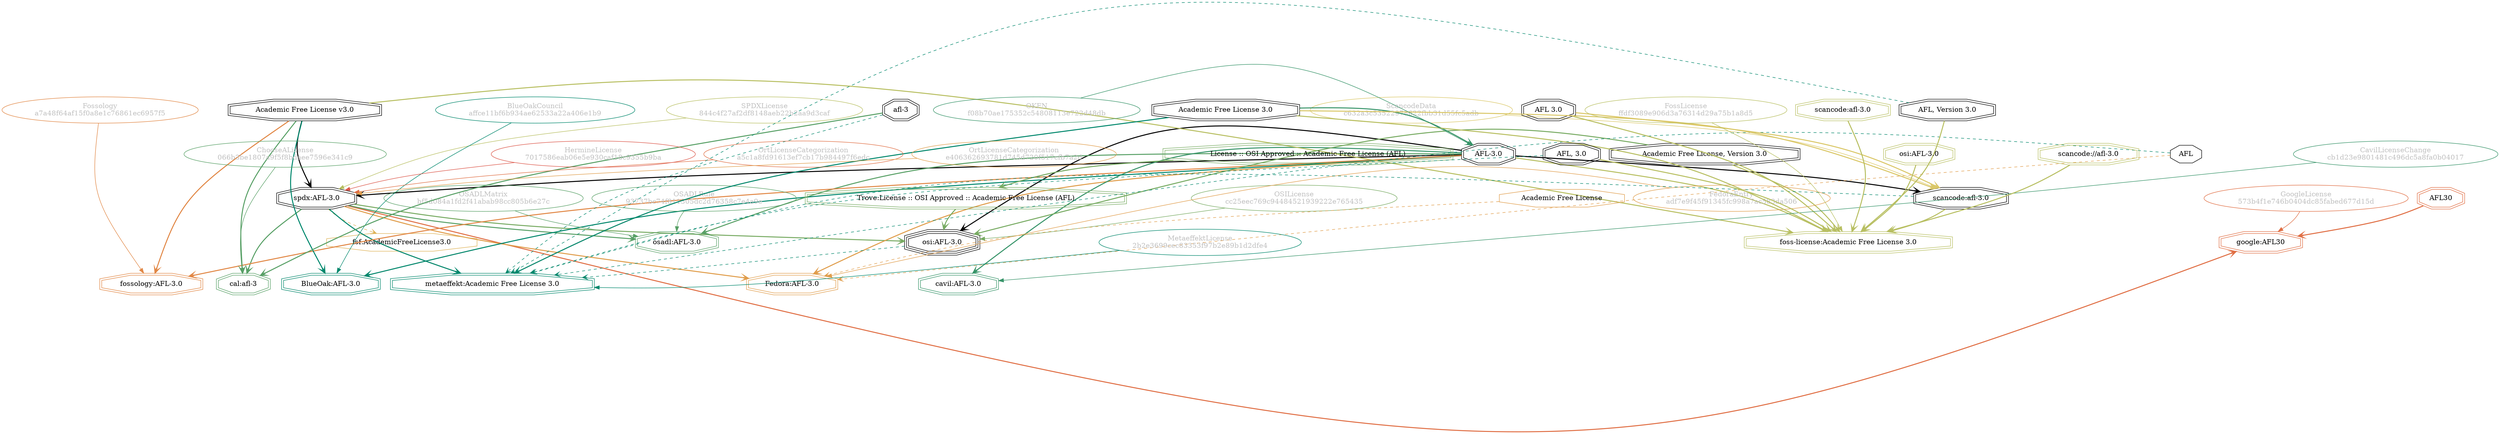 strict digraph {
    node [shape=box];
    graph [splines=curved];
    59 [label="SPDXLicense\n844c4f27af2df8148aeb22b2aa9d3caf"
       ,fontcolor=gray
       ,color="#b8bf62"
       ,fillcolor="beige;1"
       ,shape=ellipse];
    60 [label="spdx:AFL-3.0"
       ,shape=doubleoctagon];
    61 [label="AFL-3.0"
       ,shape=doubleoctagon];
    62 [label="Academic Free License v3.0"
       ,shape=doubleoctagon];
    4867 [label="OSILicense\ncc25eec769c94484521939222e765435"
         ,fontcolor=gray
         ,color="#78ab63"
         ,fillcolor="beige;1"
         ,shape=ellipse];
    4868 [label="osi:AFL-3.0"
         ,shape=tripleoctagon];
    4869 [label="Academic Free License, Version 3.0"
         ,shape=doubleoctagon];
    4870 [label="Trove:License :: OSI Approved :: Academic Free License (AFL)"
         ,color="#78ab63"
         ,shape=doubleoctagon];
    4871 [label="License :: OSI Approved :: Academic Free License (AFL)"
         ,color="#78ab63"
         ,shape=doubleoctagon];
    5455 [label="GoogleLicense\n573b4f1e746b0404dc85fabed677d15d"
         ,fontcolor=gray
         ,color="#e06f45"
         ,fillcolor="beige;1"
         ,shape=ellipse];
    5456 [label="google:AFL30"
         ,color="#e06f45"
         ,shape=doubleoctagon];
    5457 [label=AFL30
         ,color="#e06f45"
         ,shape=doubleoctagon];
    5794 [label="Academic Free License"
         ,color="#e09d4b"
         ,shape=octagon];
    5795 [label=AFL,shape=octagon];
    5799 [label="FedoraEntry\nadf7e9f45f91345fc998a7ac583da506"
         ,fontcolor=gray
         ,color="#e09d4b"
         ,fillcolor="beige;1"
         ,shape=ellipse];
    5800 [label="Fedora:AFL-3.0"
         ,color="#e09d4b"
         ,shape=doubleoctagon];
    8725 [label="BlueOakCouncil\naffce11bf6b934ae62533a22a406e1b9"
         ,fontcolor=gray
         ,color="#00876c"
         ,fillcolor="beige;1"
         ,shape=ellipse];
    8726 [label="BlueOak:AFL-3.0"
         ,color="#00876c"
         ,shape=doubleoctagon];
    9449 [label="OSADLRule\n93737bc74f811305dc2d76358c7e4a9e"
         ,fontcolor=gray
         ,color="#58a066"
         ,fillcolor="beige;1"
         ,shape=ellipse];
    9450 [label="osadl:AFL-3.0"
         ,color="#58a066"
         ,shape=doubleoctagon];
    9784 [label="OSADLMatrix\nbf5d084a1fd2f41abab98cc805b6e27c"
         ,fontcolor=gray
         ,color="#58a066"
         ,fillcolor="beige;1"
         ,shape=ellipse];
    10039 [label="fsf:AcademicFreeLicense3.0"
          ,color="#deb256"
          ,shape=octagon];
    10827 [label="ChooseALicense\n066b3be1807a9f5f8bdaee7596e341c9"
          ,fontcolor=gray
          ,color="#58a066"
          ,fillcolor="beige;1"
          ,shape=ellipse];
    10828 [label="cal:afl-3"
          ,color="#58a066"
          ,shape=doubleoctagon];
    10829 [label="afl-3"
          ,shape=doubleoctagon];
    11395 [label="ScancodeData\nc632a3c53522978622fbb31d55fc5adb"
          ,fontcolor=gray
          ,color="#dac767"
          ,fillcolor="beige;1"
          ,shape=ellipse];
    11396 [label="scancode:afl-3.0"
          ,shape=doubleoctagon];
    11397 [label="AFL 3.0"
          ,shape=doubleoctagon];
    11398 [label="Academic Free License 3.0"
          ,shape=doubleoctagon];
    25969 [label="Fossology\na7a48f64af15f0a8e1c76861ec6957f5"
          ,fontcolor=gray
          ,color="#e18745"
          ,fillcolor="beige;1"
          ,shape=ellipse];
    25970 [label="fossology:AFL-3.0"
          ,color="#e18745"
          ,shape=doubleoctagon];
    28218 [label="OKFN\nf08b70ae175352c54808113e722d48db"
          ,fontcolor=gray
          ,color="#379469"
          ,fillcolor="beige;1"
          ,shape=ellipse];
    28467 [label="OrtLicenseCategorization\na5c1a8fd91613ef7cb17b984497f6edc"
          ,fontcolor=gray
          ,color="#e06f45"
          ,fillcolor="beige;1"
          ,shape=ellipse];
    35335 [label="OrtLicenseCategorization\ne406362693781d745d720f517cfb7a2d"
          ,fontcolor=gray
          ,color="#e09d4b"
          ,fillcolor="beige;1"
          ,shape=ellipse];
    36324 [label="CavilLicenseChange\ncb1d23e9801481c496dc5a8fa0b04017"
          ,fontcolor=gray
          ,color="#379469"
          ,fillcolor="beige;1"
          ,shape=ellipse];
    36325 [label="cavil:AFL-3.0"
          ,color="#379469"
          ,shape=doubleoctagon];
    39080 [label="MetaeffektLicense\n2b2e3699cec83353f97b2e89b1d2dfe4"
          ,fontcolor=gray
          ,color="#00876c"
          ,fillcolor="beige;1"
          ,shape=ellipse];
    39081 [label="metaeffekt:Academic Free License 3.0"
          ,color="#00876c"
          ,shape=doubleoctagon];
    39082 [label="AFL, Version 3.0"
          ,shape=doubleoctagon];
    39083 [label="AFL, 3.0"
          ,shape=doubleoctagon];
    49933 [label="HermineLicense\n7017586eab06e5e930caf18c9355b9ba"
          ,fontcolor=gray
          ,color="#dc574a"
          ,fillcolor="beige;1"
          ,shape=ellipse];
    50244 [label="FossLicense\nffdf3089e906d3a76314d29a75b1a8d5"
          ,fontcolor=gray
          ,color="#b8bf62"
          ,fillcolor="beige;1"
          ,shape=ellipse];
    50245 [label="foss-license:Academic Free License 3.0"
          ,color="#b8bf62"
          ,shape=doubleoctagon];
    50246 [label="scancode://afl-3.0"
          ,color="#b8bf62"
          ,shape=doubleoctagon];
    50247 [label="scancode:afl-3.0"
          ,color="#b8bf62"
          ,shape=doubleoctagon];
    50248 [label="osi:AFL-3.0"
          ,color="#b8bf62"
          ,shape=doubleoctagon];
    59 -> 60 [weight=0.5
             ,color="#b8bf62"];
    60 -> 4868 [style=bold
               ,arrowhead=vee
               ,weight=0.7
               ,color="#78ab63"];
    60 -> 5456 [style=bold
               ,arrowhead=vee
               ,weight=0.7
               ,color="#e06f45"];
    60 -> 5800 [style=bold
               ,arrowhead=vee
               ,weight=0.7
               ,color="#e09d4b"];
    60 -> 9450 [style=bold
               ,arrowhead=vee
               ,weight=0.7
               ,color="#58a066"];
    60 -> 10039 [style=dashed
                ,arrowhead=vee
                ,weight=0.5
                ,color="#deb256"];
    60 -> 10828 [style=bold
                ,arrowhead=vee
                ,weight=0.7
                ,color="#58a066"];
    60 -> 39081 [style=bold
                ,arrowhead=vee
                ,weight=0.7
                ,color="#00876c"];
    61 -> 60 [style=bold
             ,arrowhead=vee
             ,weight=0.7];
    61 -> 4868 [style=bold
               ,arrowhead=vee
               ,weight=0.7];
    61 -> 5800 [style=bold
               ,arrowhead=vee
               ,weight=0.7
               ,color="#e09d4b"];
    61 -> 8726 [style=bold
               ,arrowhead=vee
               ,weight=0.7
               ,color="#00876c"];
    61 -> 9450 [style=bold
               ,arrowhead=vee
               ,weight=0.7
               ,color="#58a066"];
    61 -> 11396 [style=bold
                ,arrowhead=vee
                ,weight=0.7];
    61 -> 25970 [style=bold
                ,arrowhead=vee
                ,weight=0.7
                ,color="#e18745"];
    61 -> 36325 [style=bold
                ,arrowhead=vee
                ,weight=0.7
                ,color="#379469"];
    61 -> 36325 [style=bold
                ,arrowhead=vee
                ,weight=0.7
                ,color="#379469"];
    61 -> 50245 [style=bold
                ,arrowhead=vee
                ,weight=0.7
                ,color="#b8bf62"];
    62 -> 60 [style=bold
             ,arrowhead=vee
             ,weight=0.7];
    62 -> 8726 [style=bold
               ,arrowhead=vee
               ,weight=0.7
               ,color="#00876c"];
    62 -> 10828 [style=bold
                ,arrowhead=vee
                ,weight=0.7
                ,color="#58a066"];
    62 -> 25970 [style=bold
                ,arrowhead=vee
                ,weight=0.7
                ,color="#e18745"];
    62 -> 50245 [style=bold
                ,arrowhead=vee
                ,weight=0.7
                ,color="#b8bf62"];
    4867 -> 4868 [weight=0.5
                 ,color="#78ab63"];
    4868 -> 39081 [style=dashed
                  ,arrowhead=vee
                  ,weight=0.5
                  ,color="#00876c"];
    4869 -> 4868 [style=bold
                 ,arrowhead=vee
                 ,weight=0.7
                 ,color="#78ab63"];
    4869 -> 50245 [style=bold
                  ,arrowhead=vee
                  ,weight=0.7
                  ,color="#b8bf62"];
    4870 -> 4868 [style=bold
                 ,arrowhead=vee
                 ,weight=0.7
                 ,color="#78ab63"];
    4871 -> 4870 [style=bold
                 ,arrowhead=vee
                 ,weight=0.7
                 ,color="#78ab63"];
    5455 -> 5456 [weight=0.5
                 ,color="#e06f45"];
    5457 -> 5456 [style=bold
                 ,arrowhead=vee
                 ,weight=0.7
                 ,color="#e06f45"];
    5794 -> 5800 [style=dashed
                 ,arrowhead=vee
                 ,weight=0.5
                 ,color="#e09d4b"];
    5795 -> 5800 [style=dashed
                 ,arrowhead=vee
                 ,weight=0.5
                 ,color="#e09d4b"];
    5795 -> 39081 [style=dashed
                  ,arrowhead=vee
                  ,weight=0.5
                  ,color="#00876c"];
    5799 -> 5800 [weight=0.5
                 ,color="#e09d4b"];
    8725 -> 8726 [weight=0.5
                 ,color="#00876c"];
    9449 -> 9450 [weight=0.5
                 ,color="#58a066"];
    9784 -> 9450 [weight=0.5
                 ,color="#58a066"];
    10827 -> 10828 [weight=0.5
                   ,color="#58a066"];
    10829 -> 10828 [style=bold
                   ,arrowhead=vee
                   ,weight=0.7
                   ,color="#58a066"];
    10829 -> 39081 [style=dashed
                   ,arrowhead=vee
                   ,weight=0.5
                   ,color="#00876c"];
    11395 -> 11396 [weight=0.5
                   ,color="#dac767"];
    11396 -> 39081 [style=dashed
                   ,arrowhead=vee
                   ,weight=0.5
                   ,color="#00876c"];
    11396 -> 50245 [style=bold
                   ,arrowhead=vee
                   ,weight=0.7
                   ,color="#b8bf62"];
    11397 -> 11396 [style=bold
                   ,arrowhead=vee
                   ,weight=0.7
                   ,color="#dac767"];
    11397 -> 50245 [style=bold
                   ,arrowhead=vee
                   ,weight=0.7
                   ,color="#b8bf62"];
    11398 -> 61 [style=bold
                ,arrowhead=vee
                ,weight=0.7
                ,color="#379469"];
    11398 -> 11396 [style=bold
                   ,arrowhead=vee
                   ,weight=0.7
                   ,color="#dac767"];
    11398 -> 39081 [style=bold
                   ,arrowhead=vee
                   ,weight=0.7
                   ,color="#00876c"];
    11398 -> 50245 [style=bold
                   ,arrowhead=vee
                   ,weight=0.7
                   ,color="#b8bf62"];
    25969 -> 25970 [weight=0.5
                   ,color="#e18745"];
    28218 -> 61 [weight=0.5
                ,color="#379469"];
    28467 -> 60 [weight=0.5
                ,color="#e06f45"];
    35335 -> 60 [weight=0.5
                ,color="#e09d4b"];
    36324 -> 36325 [weight=0.5
                   ,color="#379469"];
    39080 -> 39081 [weight=0.5
                   ,color="#00876c"];
    39082 -> 39081 [style=dashed
                   ,arrowhead=vee
                   ,weight=0.5
                   ,color="#00876c"];
    39082 -> 50245 [style=bold
                   ,arrowhead=vee
                   ,weight=0.7
                   ,color="#b8bf62"];
    39083 -> 39081 [style=dashed
                   ,arrowhead=vee
                   ,weight=0.5
                   ,color="#00876c"];
    39083 -> 50245 [style=bold
                   ,arrowhead=vee
                   ,weight=0.7
                   ,color="#b8bf62"];
    49933 -> 60 [weight=0.5
                ,color="#dc574a"];
    50244 -> 50245 [weight=0.5
                   ,color="#b8bf62"];
    50246 -> 50245 [style=bold
                   ,arrowhead=vee
                   ,weight=0.7
                   ,color="#b8bf62"];
    50247 -> 50245 [style=bold
                   ,arrowhead=vee
                   ,weight=0.7
                   ,color="#b8bf62"];
    50248 -> 50245 [style=bold
                   ,arrowhead=vee
                   ,weight=0.7
                   ,color="#b8bf62"];
}
